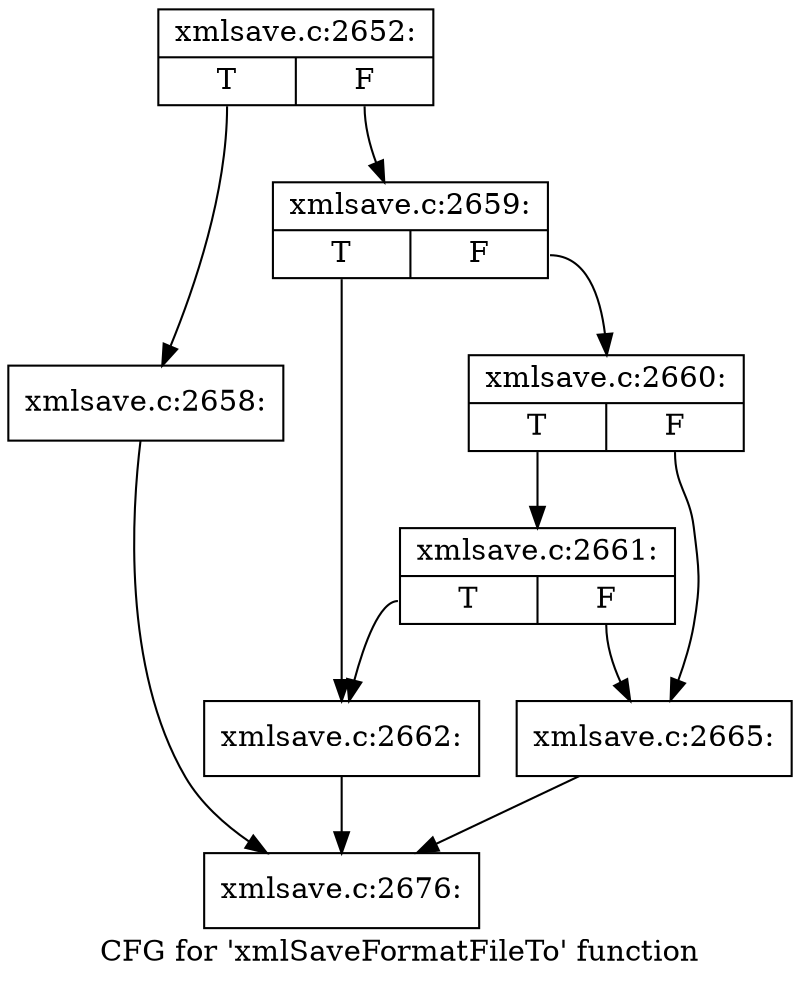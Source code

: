 digraph "CFG for 'xmlSaveFormatFileTo' function" {
	label="CFG for 'xmlSaveFormatFileTo' function";

	Node0x5796240 [shape=record,label="{xmlsave.c:2652:|{<s0>T|<s1>F}}"];
	Node0x5796240:s0 -> Node0x57976d0;
	Node0x5796240:s1 -> Node0x5797720;
	Node0x57976d0 [shape=record,label="{xmlsave.c:2658:}"];
	Node0x57976d0 -> Node0x5790f10;
	Node0x5797720 [shape=record,label="{xmlsave.c:2659:|{<s0>T|<s1>F}}"];
	Node0x5797720:s0 -> Node0x5797be0;
	Node0x5797720:s1 -> Node0x5797c80;
	Node0x5797c80 [shape=record,label="{xmlsave.c:2660:|{<s0>T|<s1>F}}"];
	Node0x5797c80:s0 -> Node0x5797f90;
	Node0x5797c80:s1 -> Node0x5797c30;
	Node0x5797f90 [shape=record,label="{xmlsave.c:2661:|{<s0>T|<s1>F}}"];
	Node0x5797f90:s0 -> Node0x5797be0;
	Node0x5797f90:s1 -> Node0x5797c30;
	Node0x5797be0 [shape=record,label="{xmlsave.c:2662:}"];
	Node0x5797be0 -> Node0x5790f10;
	Node0x5797c30 [shape=record,label="{xmlsave.c:2665:}"];
	Node0x5797c30 -> Node0x5790f10;
	Node0x5790f10 [shape=record,label="{xmlsave.c:2676:}"];
}
